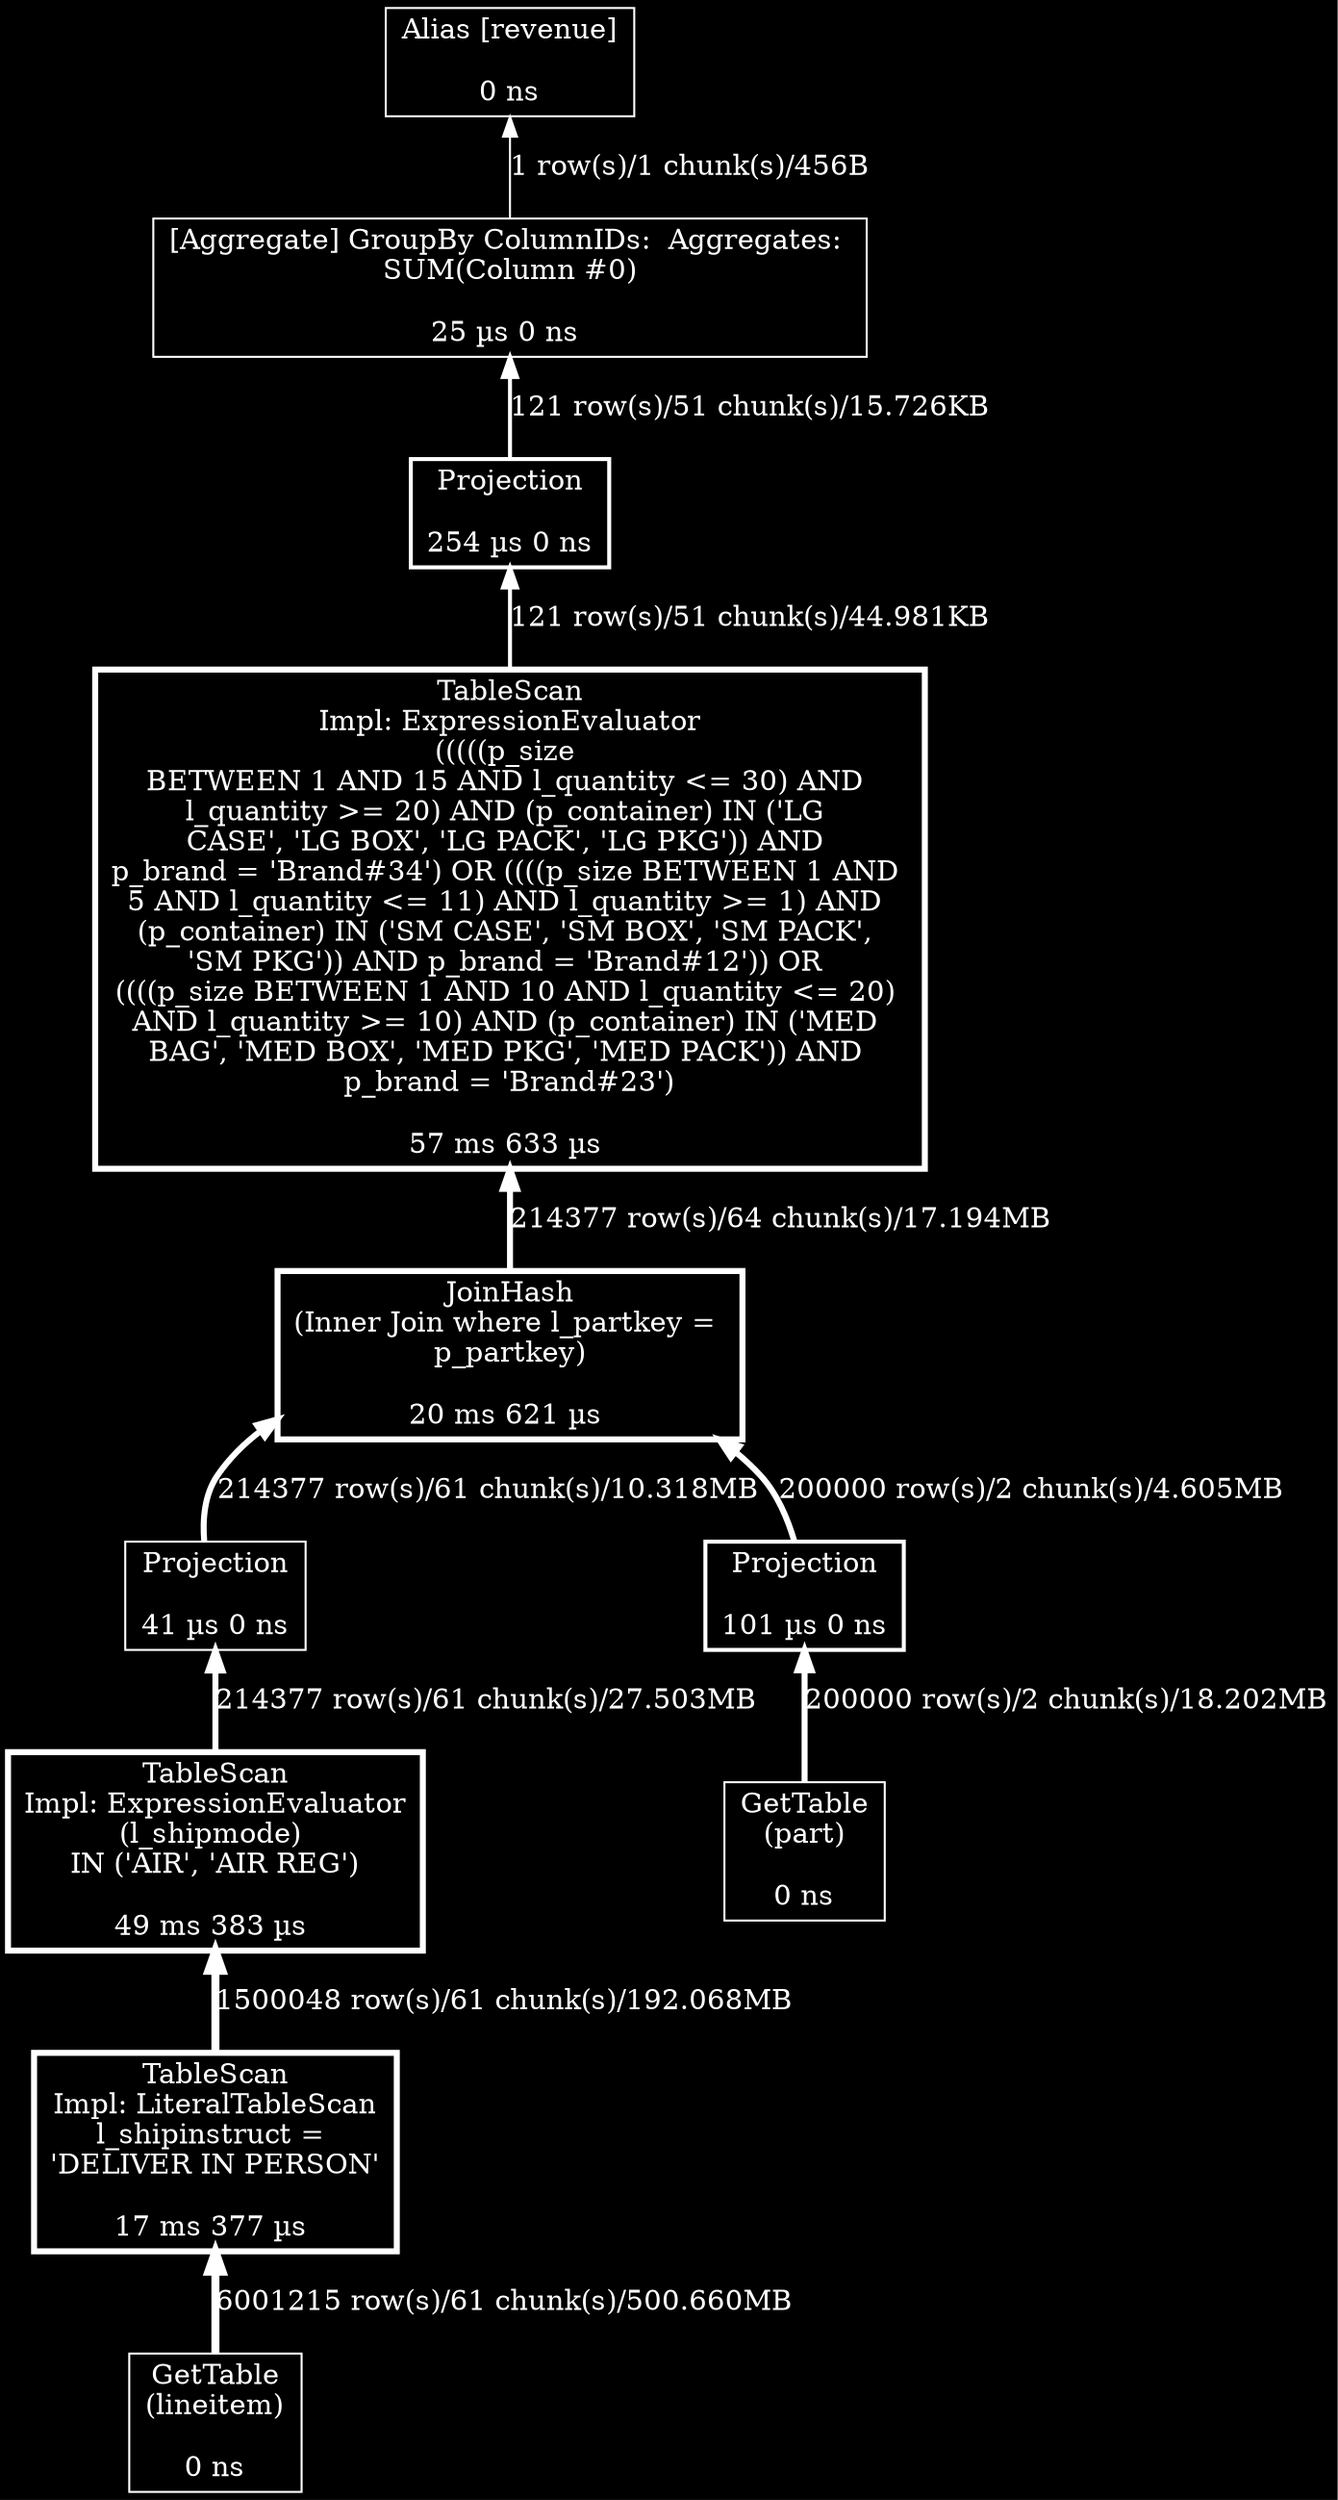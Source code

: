 digraph G {
bgcolor=black;
rankdir=BT;
ratio=compress;
94378998317312 [color=white, fontcolor=white, label="Alias [revenue]

0 ns", penwidth=1, shape=rectangle];
94378072087088 [color=white, fontcolor=white, label="[Aggregate] GroupBy ColumnIDs:  Aggregates: \nSUM(Column #0)

25 µs 0 ns ", penwidth=1, shape=rectangle];
94379035768416 [color=white, fontcolor=white, label="Projection

254 µs 0 ns", penwidth=2, shape=rectangle];
94379036229680 [color=white, fontcolor=white, label="TableScan
Impl: ExpressionEvaluator
(((((p_size \nBETWEEN 1 AND 15 AND l_quantity <= 30) AND \nl_quantity >= 20) AND (p_container) IN ('LG \nCASE', 'LG BOX', 'LG PACK', 'LG PKG')) AND \np_brand = 'Brand#34') OR ((((p_size BETWEEN 1 AND \n5 AND l_quantity <= 11) AND l_quantity >= 1) AND \n(p_container) IN ('SM CASE', 'SM BOX', 'SM PACK', \n'SM PKG')) AND p_brand = 'Brand#12')) OR \n((((p_size BETWEEN 1 AND 10 AND l_quantity <= 20) \nAND l_quantity >= 10) AND (p_container) IN ('MED \nBAG', 'MED BOX', 'MED PKG', 'MED PACK')) AND \np_brand = 'Brand#23')

57 ms 633 µs ", penwidth=3, shape=rectangle];
94379002044976 [color=white, fontcolor=white, label="JoinHash
(Inner Join where l_partkey = \np_partkey)

20 ms 621 µs ", penwidth=3, shape=rectangle];
94379003446096 [color=white, fontcolor=white, label="Projection

41 µs 0 ns", penwidth=1, shape=rectangle];
94378007805024 [color=white, fontcolor=white, label="TableScan
Impl: ExpressionEvaluator
(l_shipmode) \nIN ('AIR', 'AIR REG')

49 ms 383 µs ", penwidth=3, shape=rectangle];
94378007804800 [color=white, fontcolor=white, label="TableScan
Impl: LiteralTableScan
l_shipinstruct = \n'DELIVER IN PERSON'

17 ms 377 µs ", penwidth=3, shape=rectangle];
94379035877872 [color=white, fontcolor=white, label="GetTable
(lineitem)

0 ns", penwidth=1, shape=rectangle];
94379002100832 [color=white, fontcolor=white, label="Projection

101 µs 0 ns", penwidth=2, shape=rectangle];
94379016627408 [color=white, fontcolor=white, label="GetTable
(part)

0 ns", penwidth=1, shape=rectangle];
94378072087088->94378998317312  [color=white, dir=forward, fontcolor=white, label="1 row(s)/1 chunk(s)/456B", penwidth=1, style=solid];
94379035768416->94378072087088  [color=white, dir=forward, fontcolor=white, label="121 row(s)/51 chunk(s)/15.726KB", penwidth=2, style=solid];
94379036229680->94379035768416  [color=white, dir=forward, fontcolor=white, label="121 row(s)/51 chunk(s)/44.981KB", penwidth=2, style=solid];
94379002044976->94379036229680  [color=white, dir=forward, fontcolor=white, label="214377 row(s)/64 chunk(s)/17.194MB", penwidth=3, style=solid];
94379003446096->94379002044976  [color=white, dir=forward, fontcolor=white, label="214377 row(s)/61 chunk(s)/10.318MB", penwidth=3, style=solid];
94378007805024->94379003446096  [color=white, dir=forward, fontcolor=white, label="214377 row(s)/61 chunk(s)/27.503MB", penwidth=3, style=solid];
94378007804800->94378007805024  [color=white, dir=forward, fontcolor=white, label="1500048 row(s)/61 chunk(s)/192.068MB", penwidth=4, style=solid];
94379035877872->94378007804800  [color=white, dir=forward, fontcolor=white, label="6001215 row(s)/61 chunk(s)/500.660MB", penwidth=4, style=solid];
94379002100832->94379002044976  [color=white, dir=forward, fontcolor=white, label="200000 row(s)/2 chunk(s)/4.605MB", penwidth=3, style=solid];
94379016627408->94379002100832  [color=white, dir=forward, fontcolor=white, label="200000 row(s)/2 chunk(s)/18.202MB", penwidth=3, style=solid];
}
